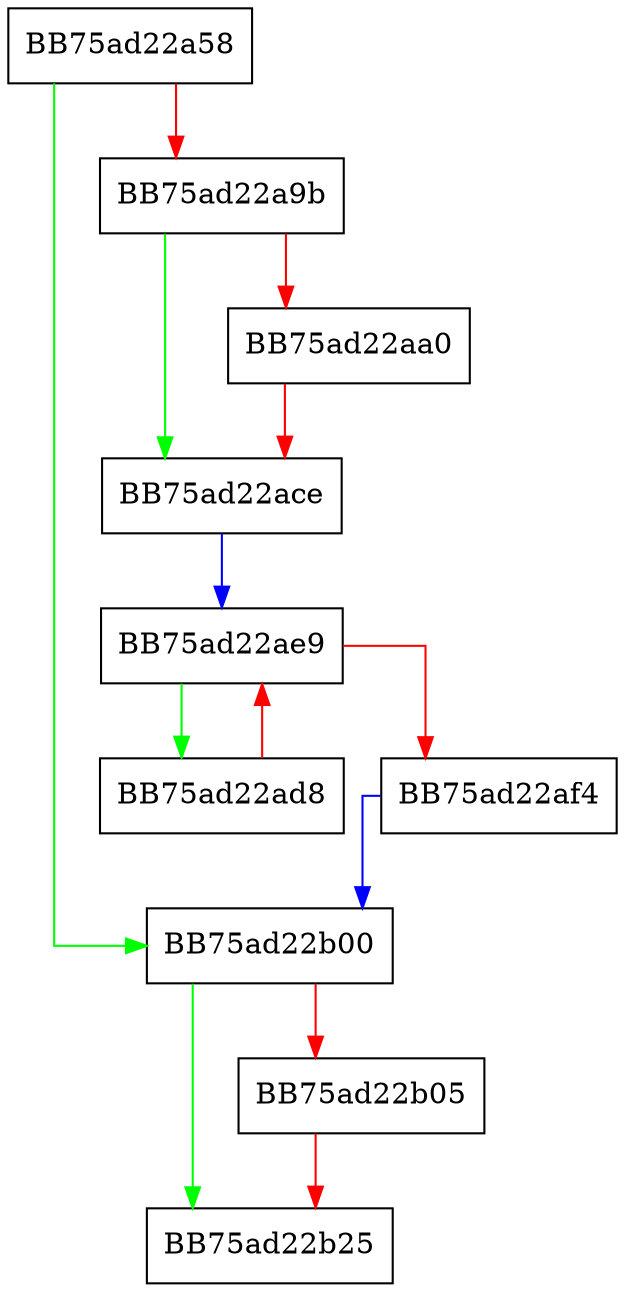 digraph blake2sp_update {
  node [shape="box"];
  graph [splines=ortho];
  BB75ad22a58 -> BB75ad22b00 [color="green"];
  BB75ad22a58 -> BB75ad22a9b [color="red"];
  BB75ad22a9b -> BB75ad22ace [color="green"];
  BB75ad22a9b -> BB75ad22aa0 [color="red"];
  BB75ad22aa0 -> BB75ad22ace [color="red"];
  BB75ad22ace -> BB75ad22ae9 [color="blue"];
  BB75ad22ad8 -> BB75ad22ae9 [color="red"];
  BB75ad22ae9 -> BB75ad22ad8 [color="green"];
  BB75ad22ae9 -> BB75ad22af4 [color="red"];
  BB75ad22af4 -> BB75ad22b00 [color="blue"];
  BB75ad22b00 -> BB75ad22b25 [color="green"];
  BB75ad22b00 -> BB75ad22b05 [color="red"];
  BB75ad22b05 -> BB75ad22b25 [color="red"];
}